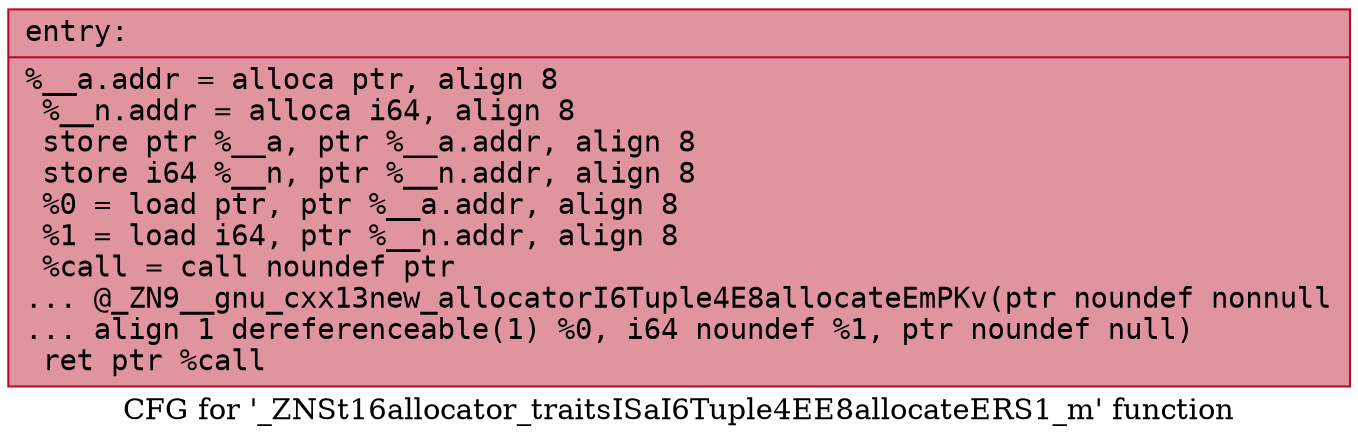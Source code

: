digraph "CFG for '_ZNSt16allocator_traitsISaI6Tuple4EE8allocateERS1_m' function" {
	label="CFG for '_ZNSt16allocator_traitsISaI6Tuple4EE8allocateERS1_m' function";

	Node0x55c6063cb220 [shape=record,color="#b70d28ff", style=filled, fillcolor="#b70d2870" fontname="Courier",label="{entry:\l|  %__a.addr = alloca ptr, align 8\l  %__n.addr = alloca i64, align 8\l  store ptr %__a, ptr %__a.addr, align 8\l  store i64 %__n, ptr %__n.addr, align 8\l  %0 = load ptr, ptr %__a.addr, align 8\l  %1 = load i64, ptr %__n.addr, align 8\l  %call = call noundef ptr\l... @_ZN9__gnu_cxx13new_allocatorI6Tuple4E8allocateEmPKv(ptr noundef nonnull\l... align 1 dereferenceable(1) %0, i64 noundef %1, ptr noundef null)\l  ret ptr %call\l}"];
}
